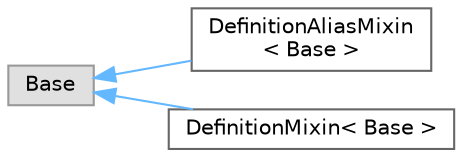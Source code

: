 digraph "Graphical Class Hierarchy"
{
 // INTERACTIVE_SVG=YES
 // LATEX_PDF_SIZE
  bgcolor="transparent";
  edge [fontname=Helvetica,fontsize=10,labelfontname=Helvetica,labelfontsize=10];
  node [fontname=Helvetica,fontsize=10,shape=box,height=0.2,width=0.4];
  rankdir="LR";
  Node0 [id="Node000000",label="Base",height=0.2,width=0.4,color="grey60", fillcolor="#E0E0E0", style="filled",tooltip=" "];
  Node0 -> Node1 [id="edge10_Node000000_Node000001",dir="back",color="steelblue1",style="solid",tooltip=" "];
  Node1 [id="Node000001",label="DefinitionAliasMixin\l\< Base \>",height=0.2,width=0.4,color="grey40", fillcolor="white", style="filled",URL="$d8/d83/class_definition_alias_mixin.html",tooltip=" "];
  Node0 -> Node2 [id="edge11_Node000000_Node000002",dir="back",color="steelblue1",style="solid",tooltip=" "];
  Node2 [id="Node000002",label="DefinitionMixin\< Base \>",height=0.2,width=0.4,color="grey40", fillcolor="white", style="filled",URL="$dd/d10/class_definition_mixin.html",tooltip=" "];
}
